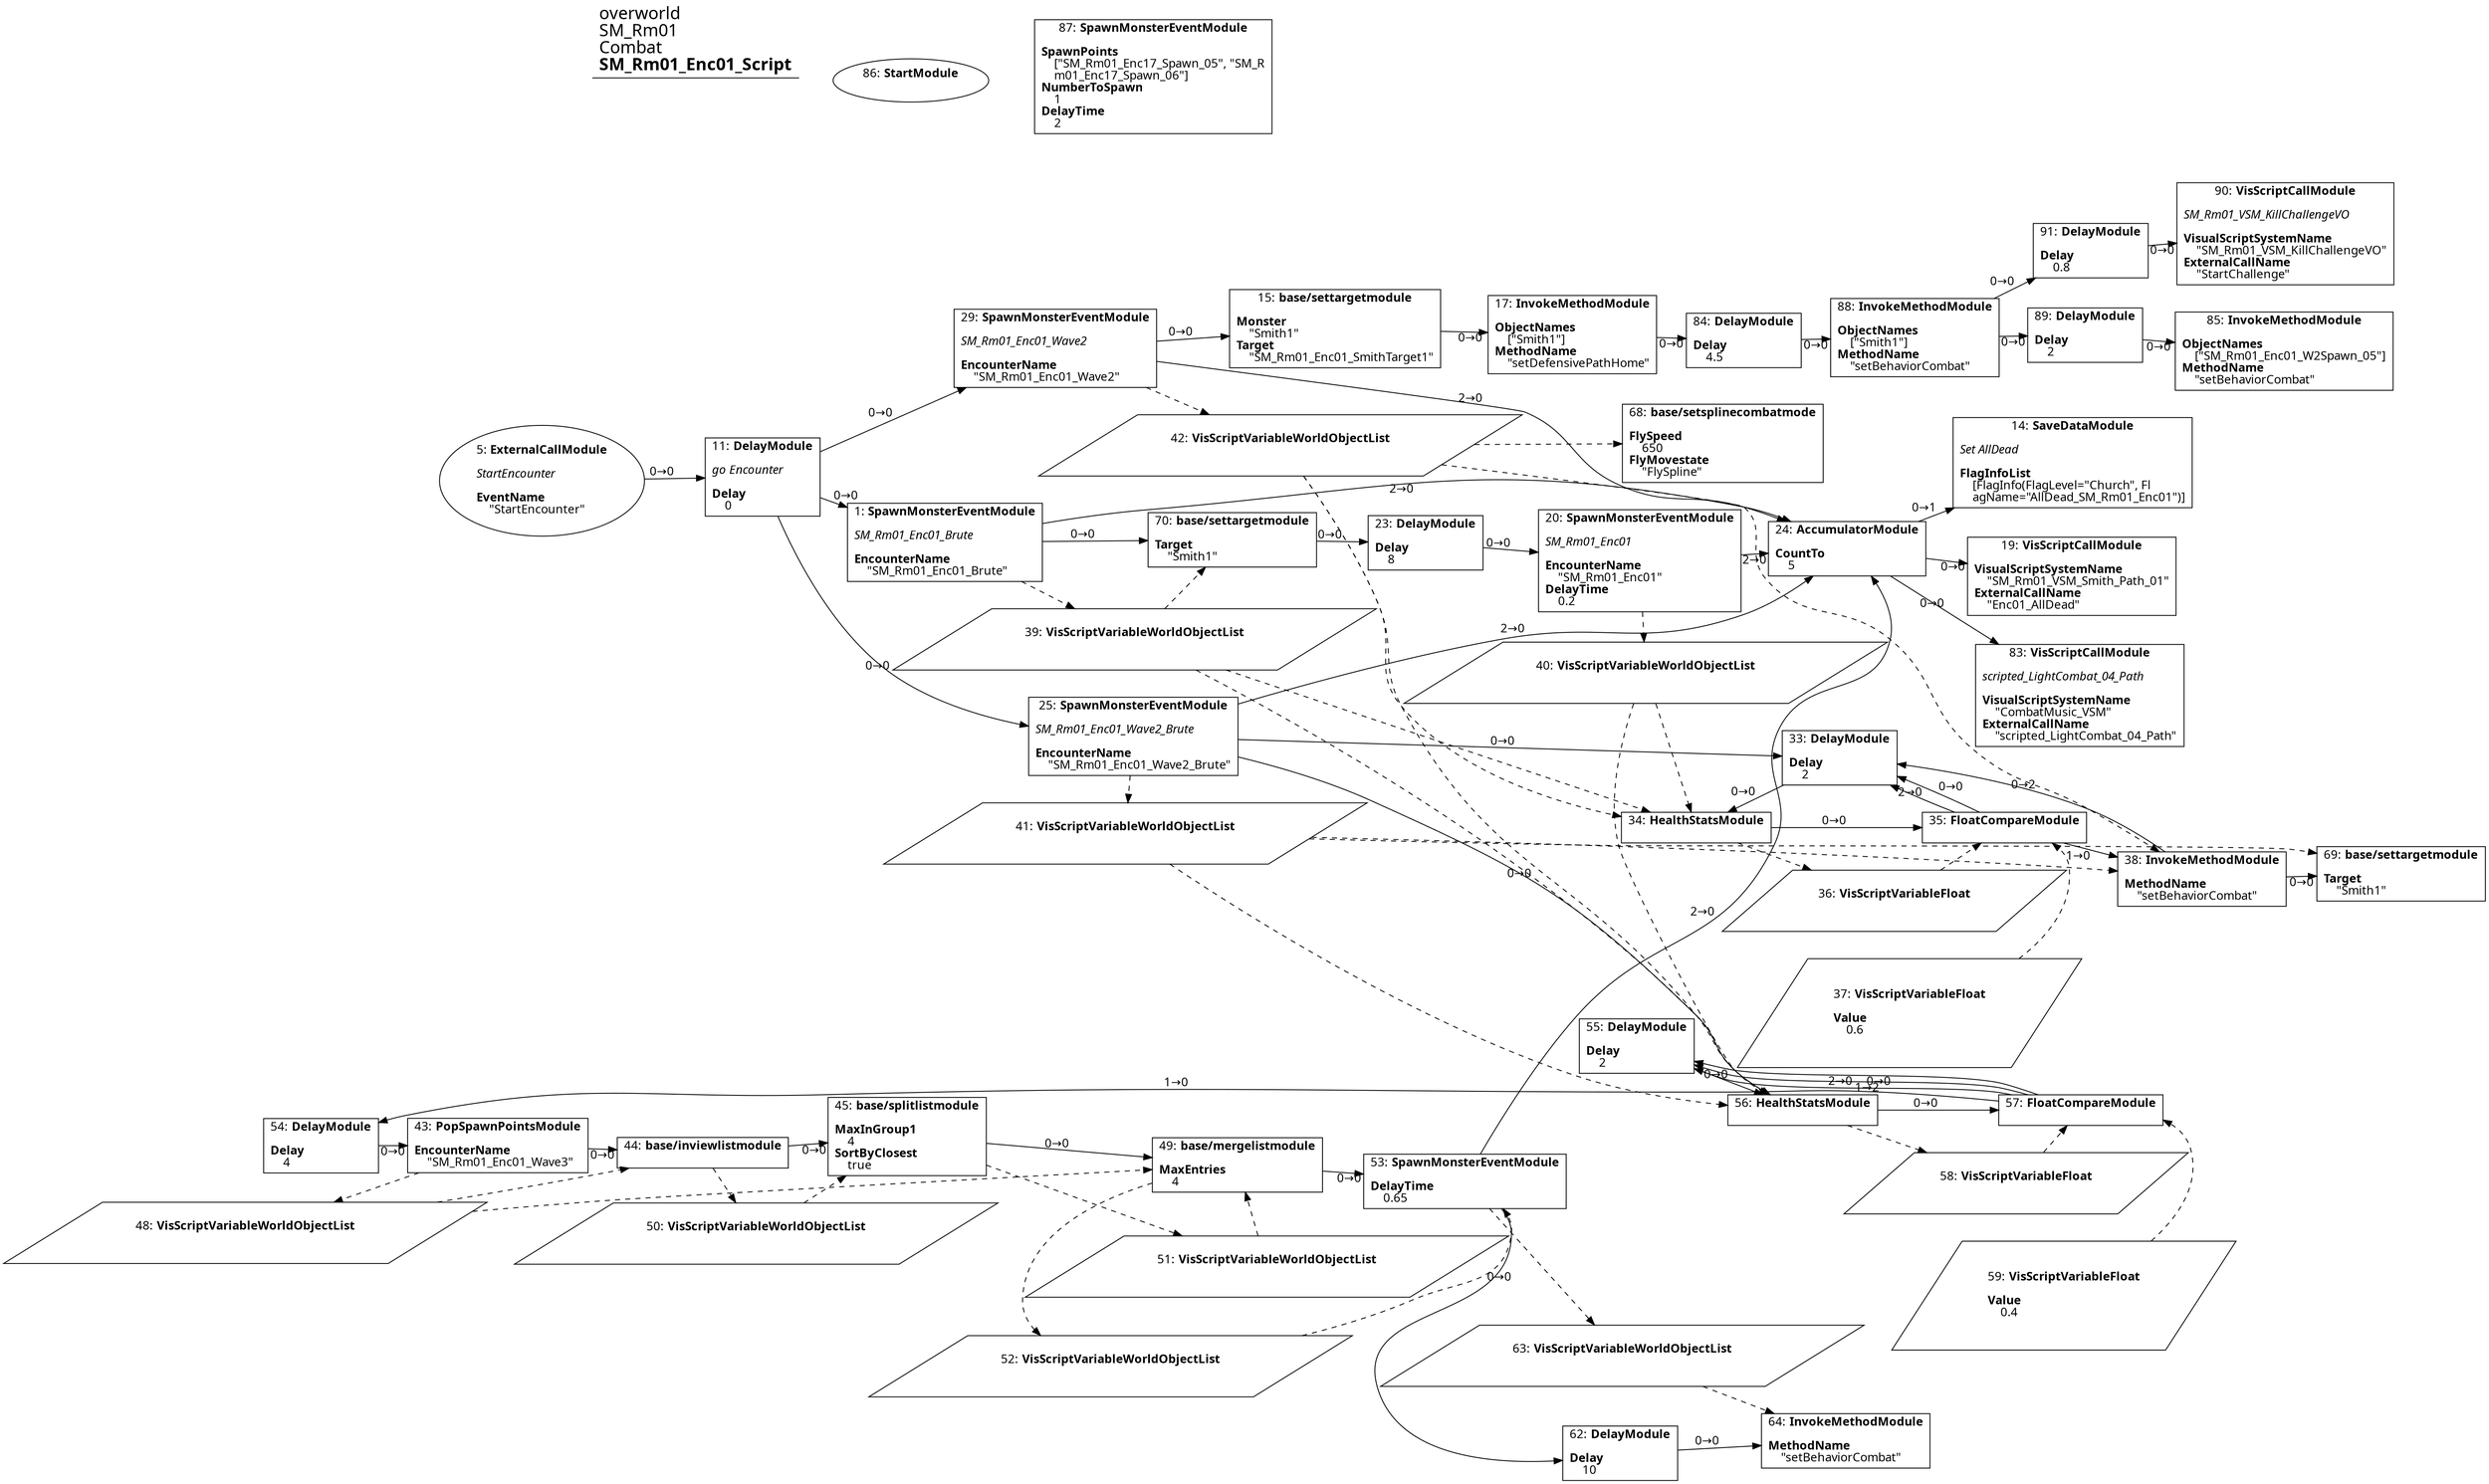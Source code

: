 digraph {
    layout = fdp;
    overlap = prism;
    sep = "+16";
    splines = spline;

    node [ shape = box ];

    graph [ fontname = "Segoe UI" ];
    node [ fontname = "Segoe UI" ];
    edge [ fontname = "Segoe UI" ];

    1 [ label = <1: <b>SpawnMonsterEventModule</b><br/><br/><i>SM_Rm01_Enc01_Brute<br align="left"/></i><br align="left"/><b>EncounterName</b><br align="left"/>    &quot;SM_Rm01_Enc01_Brute&quot;<br align="left"/>> ];
    1 [ pos = "0.064,-0.085!" ];
    1 -> 24 [ label = "2→0" ];
    1 -> 70 [ label = "0→0" ];
    1 -> 39 [ style = dashed ];

    5 [ label = <5: <b>ExternalCallModule</b><br/><br/><i>StartEncounter<br align="left"/></i><br align="left"/><b>EventName</b><br align="left"/>    &quot;StartEncounter&quot;<br align="left"/>> ];
    5 [ shape = oval ]
    5 [ pos = "-0.786,-0.017!" ];
    5 -> 11 [ label = "0→0" ];

    11 [ label = <11: <b>DelayModule</b><br/><br/><i>go Encounter<br align="left"/></i><br align="left"/><b>Delay</b><br align="left"/>    0<br align="left"/>> ];
    11 [ pos = "-0.563,-0.017!" ];
    11 -> 1 [ label = "0→0" ];
    11 -> 29 [ label = "0→0" ];
    11 -> 25 [ label = "0→0" ];

    14 [ label = <14: <b>SaveDataModule</b><br/><br/><i>Set AllDead<br align="left"/></i><br align="left"/><b>FlagInfoList</b><br align="left"/>    [FlagInfo(FlagLevel=&quot;Church&quot;, Fl<br align="left"/>    agName=&quot;AllDead_SM_Rm01_Enc01&quot;)]<br align="left"/>> ];
    14 [ pos = "1.7080001,-0.074!" ];

    15 [ label = <15: <b>base/settargetmodule</b><br/><br/><b>Monster</b><br align="left"/>    &quot;Smith1&quot;<br align="left"/><b>Target</b><br align="left"/>    &quot;SM_Rm01_Enc01_SmithTarget1&quot;<br align="left"/>> ];
    15 [ pos = "0.72200006,0.298!" ];
    15 -> 17 [ label = "0→0" ];

    17 [ label = <17: <b>InvokeMethodModule</b><br/><br/><b>ObjectNames</b><br align="left"/>    [&quot;Smith1&quot;]<br align="left"/><b>MethodName</b><br align="left"/>    &quot;setDefensivePathHome&quot;<br align="left"/>> ];
    17 [ pos = "0.94100004,0.298!" ];
    17 -> 84 [ label = "0→0" ];

    19 [ label = <19: <b>VisScriptCallModule</b><br/><br/><b>VisualScriptSystemName</b><br align="left"/>    &quot;SM_Rm01_VSM_Smith_Path_01&quot;<br align="left"/><b>ExternalCallName</b><br align="left"/>    &quot;Enc01_AllDead&quot;<br align="left"/>> ];
    19 [ pos = "1.7080001,-0.22200002!" ];

    20 [ label = <20: <b>SpawnMonsterEventModule</b><br/><br/><i>SM_Rm01_Enc01<br align="left"/></i><br align="left"/><b>EncounterName</b><br align="left"/>    &quot;SM_Rm01_Enc01&quot;<br align="left"/><b>DelayTime</b><br align="left"/>    0.2<br align="left"/>> ];
    20 [ pos = "0.758,-0.085!" ];
    20 -> 24 [ label = "2→0" ];
    20 -> 40 [ style = dashed ];

    23 [ label = <23: <b>DelayModule</b><br/><br/><b>Delay</b><br align="left"/>    8<br align="left"/>> ];
    23 [ pos = "0.57900006,-0.085!" ];
    23 -> 20 [ label = "0→0" ];

    24 [ label = <24: <b>AccumulatorModule</b><br/><br/><b>CountTo</b><br align="left"/>    5<br align="left"/>> ];
    24 [ pos = "1.2950001,-0.15900001!" ];
    24 -> 14 [ label = "0→1" ];
    24 -> 19 [ label = "0→0" ];
    24 -> 83 [ label = "0→0" ];

    25 [ label = <25: <b>SpawnMonsterEventModule</b><br/><br/><i>SM_Rm01_Enc01_Wave2_Brute<br align="left"/></i><br align="left"/><b>EncounterName</b><br align="left"/>    &quot;SM_Rm01_Enc01_Wave2_Brute&quot;<br align="left"/>> ];
    25 [ pos = "0.062000003,-0.41200003!" ];
    25 -> 24 [ label = "2→0" ];
    25 -> 33 [ label = "0→0" ];
    25 -> 56 [ label = "0→0" ];
    25 -> 41 [ style = dashed ];

    29 [ label = <29: <b>SpawnMonsterEventModule</b><br/><br/><i>SM_Rm01_Enc01_Wave2<br align="left"/></i><br align="left"/><b>EncounterName</b><br align="left"/>    &quot;SM_Rm01_Enc01_Wave2&quot;<br align="left"/>> ];
    29 [ pos = "0.39000002,0.23500001!" ];
    29 -> 24 [ label = "2→0" ];
    29 -> 15 [ label = "0→0" ];
    29 -> 42 [ style = dashed ];

    33 [ label = <33: <b>DelayModule</b><br/><br/><b>Delay</b><br align="left"/>    2<br align="left"/>> ];
    33 [ pos = "1.2720001,-0.80700004!" ];
    33 -> 34 [ label = "0→0" ];

    34 [ label = <34: <b>HealthStatsModule</b><br/><br/>> ];
    34 [ pos = "1.1240001,-1.0090001!" ];
    34 -> 35 [ label = "0→0" ];
    34 -> 36 [ style = dashed ];
    39 -> 34 [ style = dashed ];
    40 -> 34 [ style = dashed ];
    42 -> 34 [ style = dashed ];

    35 [ label = <35: <b>FloatCompareModule</b><br/><br/>> ];
    35 [ pos = "1.409,-0.998!" ];
    35 -> 33 [ label = "2→0" ];
    35 -> 33 [ label = "0→0" ];
    35 -> 38 [ label = "1→0" ];
    36 -> 35 [ style = dashed ];
    37 -> 35 [ style = dashed ];

    36 [ label = <36: <b>VisScriptVariableFloat</b><br/><br/>> ];
    36 [ shape = parallelogram ]
    36 [ pos = "1.299,-1.0940001!" ];

    37 [ label = <37: <b>VisScriptVariableFloat</b><br/><br/><b>Value</b><br align="left"/>    0.6<br align="left"/>> ];
    37 [ shape = parallelogram ]
    37 [ pos = "1.294,-1.172!" ];

    38 [ label = <38: <b>InvokeMethodModule</b><br/><br/><b>MethodName</b><br align="left"/>    &quot;setBehaviorCombat&quot;<br align="left"/>> ];
    38 [ pos = "1.672,-1.0300001!" ];
    38 -> 33 [ label = "0→2" ];
    38 -> 69 [ label = "0→0" ];
    41 -> 38 [ style = dashed ];
    42 -> 38 [ style = dashed ];

    39 [ label = <39: <b>VisScriptVariableWorldObjectList</b><br/><br/>> ];
    39 [ shape = parallelogram ]
    39 [ pos = "0.07300001,-0.32900003!" ];

    40 [ label = <40: <b>VisScriptVariableWorldObjectList</b><br/><br/>> ];
    40 [ shape = parallelogram ]
    40 [ pos = "0.76100004,-0.333!" ];

    41 [ label = <41: <b>VisScriptVariableWorldObjectList</b><br/><br/>> ];
    41 [ shape = parallelogram ]
    41 [ pos = "0.071,-0.65400004!" ];

    42 [ label = <42: <b>VisScriptVariableWorldObjectList</b><br/><br/>> ];
    42 [ shape = parallelogram ]
    42 [ pos = "0.39100003,-0.010000001!" ];

    43 [ label = <43: <b>PopSpawnPointsModule</b><br/><br/><b>EncounterName</b><br align="left"/>    &quot;SM_Rm01_Enc01_Wave3&quot;<br align="left"/>> ];
    43 [ pos = "-0.545,-1.531!" ];
    43 -> 44 [ label = "0→0" ];
    43 -> 48 [ style = dashed ];

    44 [ label = <44: <b>base/inviewlistmodule</b><br/><br/>> ];
    44 [ pos = "-0.27600002,-1.5350001!" ];
    44 -> 45 [ label = "0→0" ];
    48 -> 44 [ style = dashed ];
    44 -> 50 [ style = dashed ];

    45 [ label = <45: <b>base/splitlistmodule</b><br/><br/><b>MaxInGroup1</b><br align="left"/>    4<br align="left"/><b>SortByClosest</b><br align="left"/>    true<br align="left"/>> ];
    45 [ pos = "-0.032,-1.5320001!" ];
    45 -> 49 [ label = "0→0" ];
    50 -> 45 [ style = dashed ];
    45 -> 51 [ style = dashed ];

    48 [ label = <48: <b>VisScriptVariableWorldObjectList</b><br/><br/>> ];
    48 [ shape = parallelogram ]
    48 [ pos = "-0.51600003,-1.672!" ];

    49 [ label = <49: <b>base/mergelistmodule</b><br/><br/><b>MaxEntries</b><br align="left"/>    4<br align="left"/>> ];
    49 [ pos = "0.223,-1.521!" ];
    49 -> 53 [ label = "0→0" ];
    49 -> 52 [ style = dashed ];
    51 -> 49 [ style = dashed ];
    48 -> 49 [ style = dashed ];

    50 [ label = <50: <b>VisScriptVariableWorldObjectList</b><br/><br/>> ];
    50 [ shape = parallelogram ]
    50 [ pos = "-0.082,-1.6910001!" ];

    51 [ label = <51: <b>VisScriptVariableWorldObjectList</b><br/><br/>> ];
    51 [ shape = parallelogram ]
    51 [ pos = "0.126,-1.7040001!" ];

    52 [ label = <52: <b>VisScriptVariableWorldObjectList</b><br/><br/>> ];
    52 [ shape = parallelogram ]
    52 [ pos = "0.32500002,-1.7540001!" ];

    53 [ label = <53: <b>SpawnMonsterEventModule</b><br/><br/><b>DelayTime</b><br align="left"/>    0.65<br align="left"/>> ];
    53 [ pos = "0.46,-1.5220001!" ];
    53 -> 24 [ label = "2→0" ];
    53 -> 62 [ label = "0→0" ];
    52 -> 53 [ style = dashed ];
    53 -> 63 [ style = dashed ];

    54 [ label = <54: <b>DelayModule</b><br/><br/><b>Delay</b><br align="left"/>    4<br align="left"/>> ];
    54 [ pos = "-0.71500003,-1.529!" ];
    54 -> 43 [ label = "0→0" ];

    55 [ label = <55: <b>DelayModule</b><br/><br/><b>Delay</b><br align="left"/>    2<br align="left"/>> ];
    55 [ pos = "1.044,-1.245!" ];
    55 -> 56 [ label = "0→0" ];

    56 [ label = <56: <b>HealthStatsModule</b><br/><br/>> ];
    56 [ pos = "1,-1.4330001!" ];
    56 -> 57 [ label = "0→0" ];
    56 -> 58 [ style = dashed ];
    39 -> 56 [ style = dashed ];
    40 -> 56 [ style = dashed ];
    41 -> 56 [ style = dashed ];
    42 -> 56 [ style = dashed ];

    57 [ label = <57: <b>FloatCompareModule</b><br/><br/>> ];
    57 [ pos = "1.33,-1.4380001!" ];
    57 -> 55 [ label = "2→0" ];
    57 -> 55 [ label = "0→0" ];
    57 -> 54 [ label = "1→0" ];
    57 -> 55 [ label = "1→2" ];
    58 -> 57 [ style = dashed ];
    59 -> 57 [ style = dashed ];

    58 [ label = <58: <b>VisScriptVariableFloat</b><br/><br/>> ];
    58 [ shape = parallelogram ]
    58 [ pos = "1.1750001,-1.549!" ];

    59 [ label = <59: <b>VisScriptVariableFloat</b><br/><br/><b>Value</b><br align="left"/>    0.4<br align="left"/>> ];
    59 [ shape = parallelogram ]
    59 [ pos = "1.174,-1.644!" ];

    62 [ label = <62: <b>DelayModule</b><br/><br/><b>Delay</b><br align="left"/>    10<br align="left"/>> ];
    62 [ pos = "0.72800004,-1.815!" ];
    62 -> 64 [ label = "0→0" ];

    63 [ label = <63: <b>VisScriptVariableWorldObjectList</b><br/><br/>> ];
    63 [ shape = parallelogram ]
    63 [ pos = "0.68500006,-1.7080001!" ];

    64 [ label = <64: <b>InvokeMethodModule</b><br/><br/><b>MethodName</b><br align="left"/>    &quot;setBehaviorCombat&quot;<br align="left"/>> ];
    64 [ pos = "0.90000004,-1.8080001!" ];
    63 -> 64 [ style = dashed ];

    68 [ label = <68: <b>base/setsplinecombatmode</b><br/><br/><b>FlySpeed</b><br align="left"/>    650<br align="left"/><b>FlyMovestate</b><br align="left"/>    &quot;FlySpline&quot;<br align="left"/>> ];
    68 [ pos = "0.896,0.039!" ];
    42 -> 68 [ style = dashed ];

    69 [ label = <69: <b>base/settargetmodule</b><br/><br/><b>Target</b><br align="left"/>    &quot;Smith1&quot;<br align="left"/>> ];
    69 [ pos = "1.9620001,-1.016!" ];
    41 -> 69 [ style = dashed ];

    70 [ label = <70: <b>base/settargetmodule</b><br/><br/><b>Target</b><br align="left"/>    &quot;Smith1&quot;<br align="left"/>> ];
    70 [ pos = "0.347,-0.085!" ];
    70 -> 23 [ label = "0→0" ];
    39 -> 70 [ style = dashed ];

    83 [ label = <83: <b>VisScriptCallModule</b><br/><br/><i>scripted_LightCombat_04_Path<br align="left"/></i><br align="left"/><b>VisualScriptSystemName</b><br align="left"/>    &quot;CombatMusic_VSM&quot;<br align="left"/><b>ExternalCallName</b><br align="left"/>    &quot;scripted_LightCombat_04_Path&quot;<br align="left"/>> ];
    83 [ pos = "1.7090001,-0.30800003!" ];

    84 [ label = <84: <b>DelayModule</b><br/><br/><b>Delay</b><br align="left"/>    4.5<br align="left"/>> ];
    84 [ pos = "1.128,0.29700002!" ];
    84 -> 88 [ label = "0→0" ];

    85 [ label = <85: <b>InvokeMethodModule</b><br/><br/><b>ObjectNames</b><br align="left"/>    [&quot;SM_Rm01_Enc01_W2Spawn_05&quot;]<br align="left"/><b>MethodName</b><br align="left"/>    &quot;setBehaviorCombat&quot;<br align="left"/>> ];
    85 [ pos = "1.7370001,0.30800003!" ];

    86 [ label = <86: <b>StartModule</b><br/><br/>> ];
    86 [ shape = oval ]
    86 [ pos = "-0.78200006,0.94900006!" ];

    87 [ label = <87: <b>SpawnMonsterEventModule</b><br/><br/><b>SpawnPoints</b><br align="left"/>    [&quot;SM_Rm01_Enc17_Spawn_05&quot;, &quot;SM_R<br align="left"/>    m01_Enc17_Spawn_06&quot;]<br align="left"/><b>NumberToSpawn</b><br align="left"/>    1<br align="left"/><b>DelayTime</b><br align="left"/>    2<br align="left"/>> ];
    87 [ pos = "-0.57100004,0.9480001!" ];

    88 [ label = <88: <b>InvokeMethodModule</b><br/><br/><b>ObjectNames</b><br align="left"/>    [&quot;Smith1&quot;]<br align="left"/><b>MethodName</b><br align="left"/>    &quot;setBehaviorCombat&quot;<br align="left"/>> ];
    88 [ pos = "1.294,0.298!" ];
    88 -> 89 [ label = "0→0" ];
    88 -> 91 [ label = "0→0" ];

    89 [ label = <89: <b>DelayModule</b><br/><br/><b>Delay</b><br align="left"/>    2<br align="left"/>> ];
    89 [ pos = "1.4900001,0.31!" ];
    89 -> 85 [ label = "0→0" ];

    90 [ label = <90: <b>VisScriptCallModule</b><br/><br/><i>SM_Rm01_VSM_KillChallengeVO<br align="left"/></i><br align="left"/><b>VisualScriptSystemName</b><br align="left"/>    &quot;SM_Rm01_VSM_KillChallengeVO&quot;<br align="left"/><b>ExternalCallName</b><br align="left"/>    &quot;StartChallenge&quot;<br align="left"/>> ];
    90 [ pos = "1.728,0.5!" ];

    91 [ label = <91: <b>DelayModule</b><br/><br/><b>Delay</b><br align="left"/>    0.8<br align="left"/>> ];
    91 [ pos = "1.559,0.499!" ];
    91 -> 90 [ label = "0→0" ];

    title [ pos = "-0.78700006,0.95000005!" ];
    title [ shape = underline ];
    title [ label = <<font point-size="20">overworld<br align="left"/>SM_Rm01<br align="left"/>Combat<br align="left"/><b>SM_Rm01_Enc01_Script</b><br align="left"/></font>> ];
}
